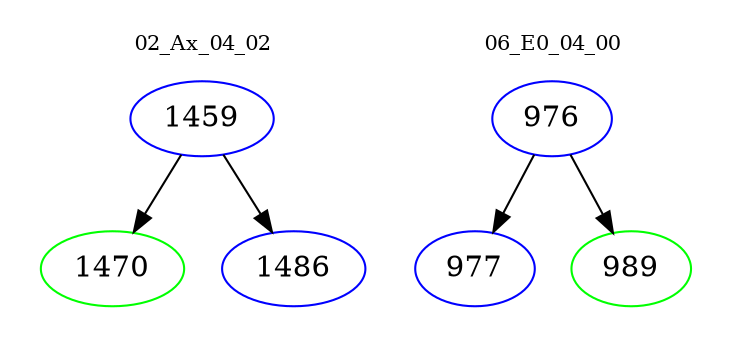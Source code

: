 digraph{
subgraph cluster_0 {
color = white
label = "02_Ax_04_02";
fontsize=10;
T0_1459 [label="1459", color="blue"]
T0_1459 -> T0_1470 [color="black"]
T0_1470 [label="1470", color="green"]
T0_1459 -> T0_1486 [color="black"]
T0_1486 [label="1486", color="blue"]
}
subgraph cluster_1 {
color = white
label = "06_E0_04_00";
fontsize=10;
T1_976 [label="976", color="blue"]
T1_976 -> T1_977 [color="black"]
T1_977 [label="977", color="blue"]
T1_976 -> T1_989 [color="black"]
T1_989 [label="989", color="green"]
}
}
